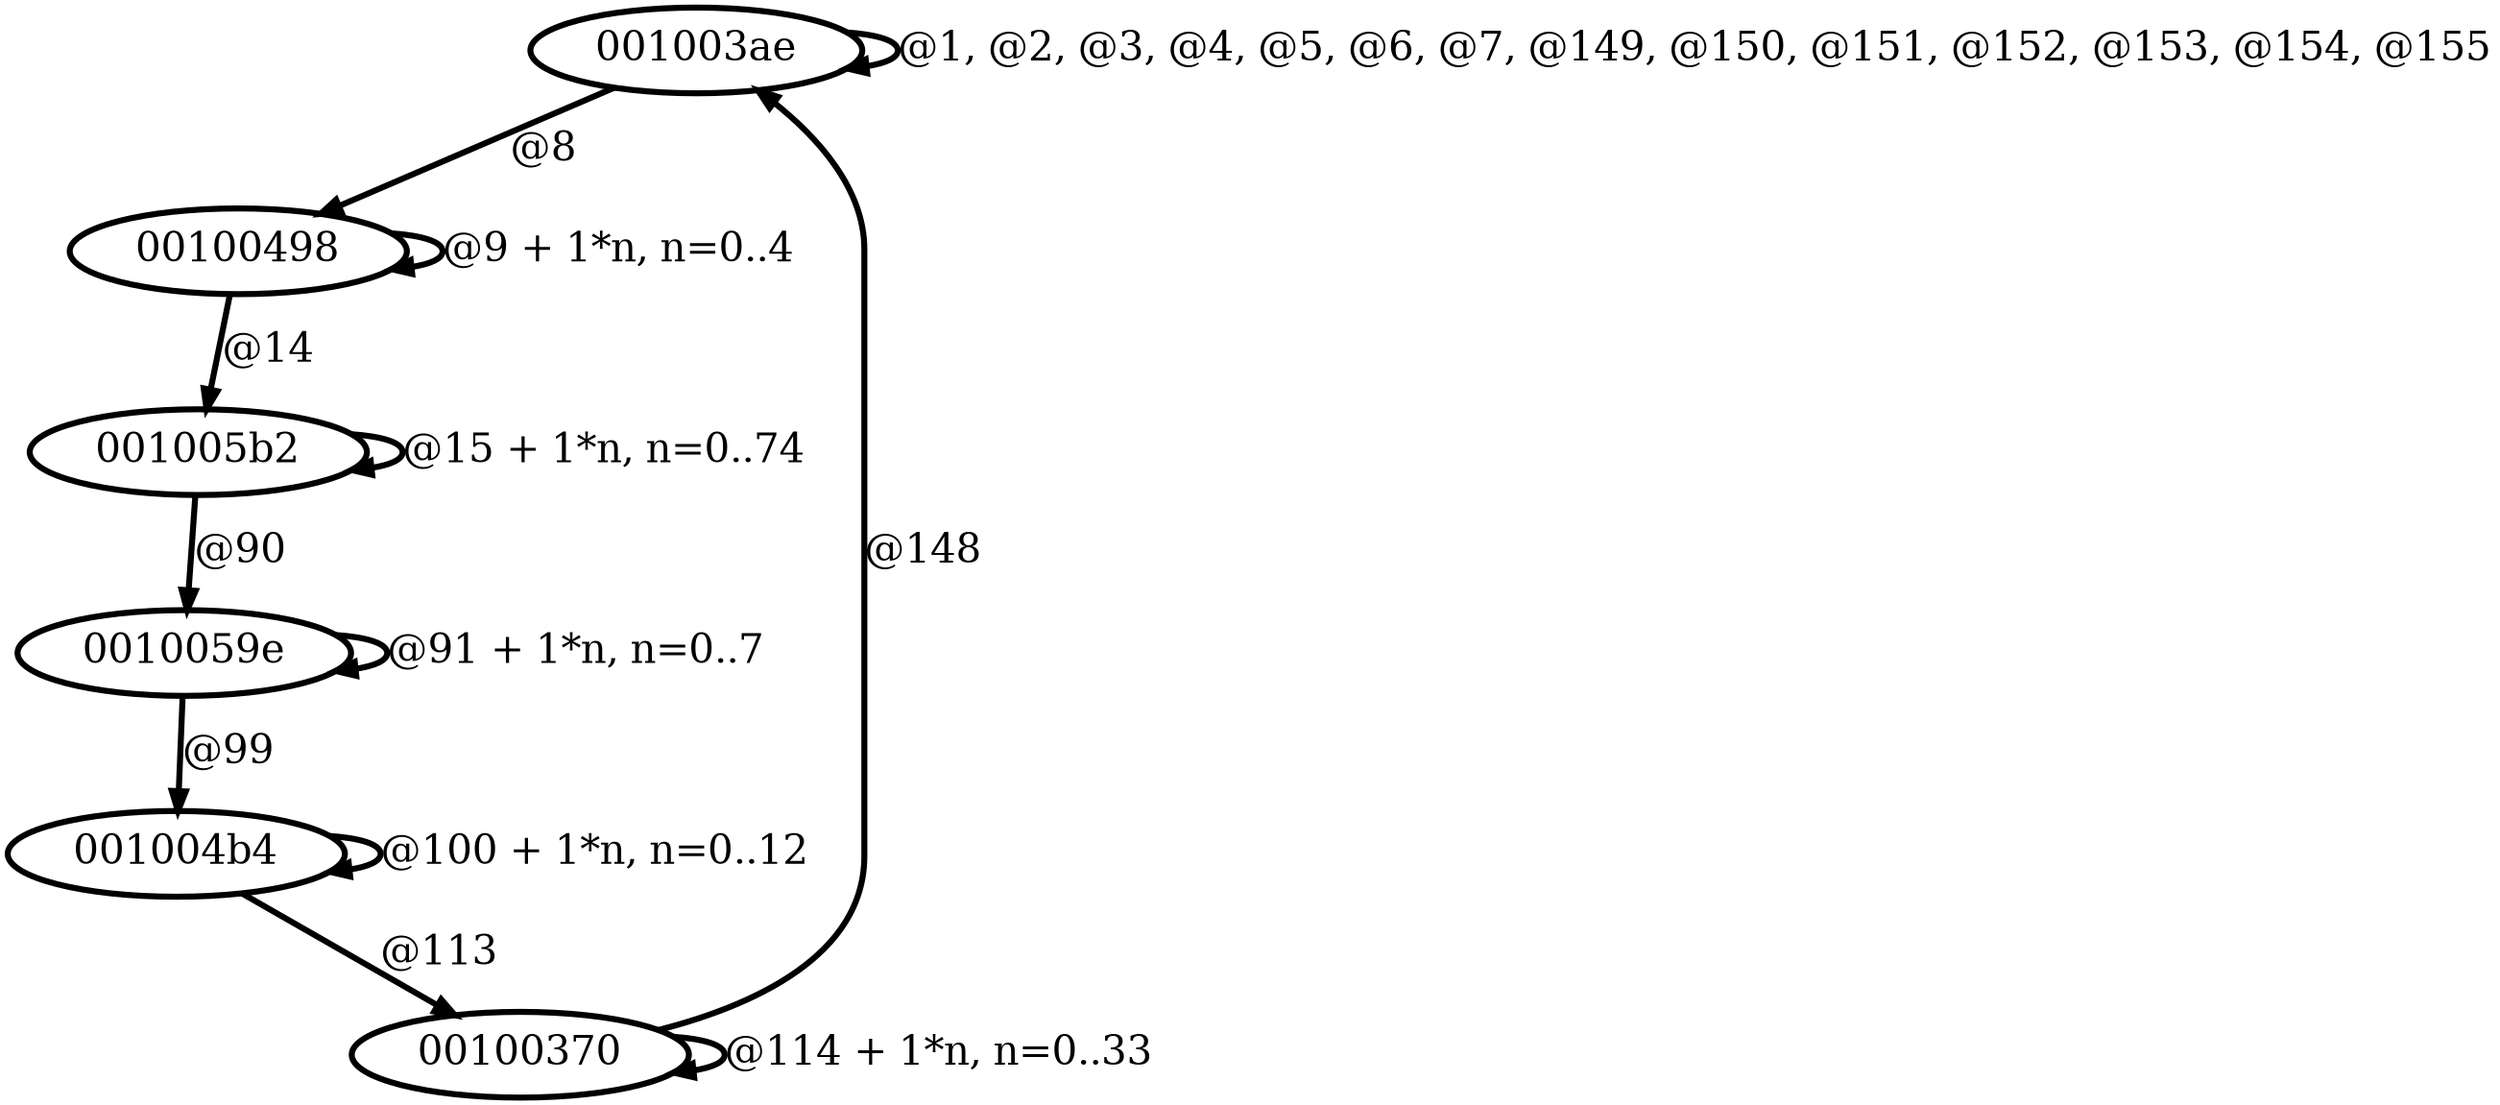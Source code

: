 digraph G {
        node [style=rounded, penwidth=3, fontsize=20, shape=oval];
        "001003ae" -> "001003ae" [label="@1, @2, @3, @4, @5, @6, @7, @149, @150, @151, @152, @153, @154, @155", color=black,arrowsize=1,style=bold,penwidth=3,fontsize=20];
"001003ae" -> "00100498" [label="@8", color=black,arrowsize=1,style=bold,penwidth=3,fontsize=20];
"00100498" -> "00100498" [label="@9 + 1*n, n=0..4", color=black,arrowsize=1,style=bold,penwidth=3,fontsize=20];
"00100498" -> "001005b2" [label="@14", color=black,arrowsize=1,style=bold,penwidth=3,fontsize=20];
"001005b2" -> "001005b2" [label="@15 + 1*n, n=0..74", color=black,arrowsize=1,style=bold,penwidth=3,fontsize=20];
"001005b2" -> "0010059e" [label="@90", color=black,arrowsize=1,style=bold,penwidth=3,fontsize=20];
"0010059e" -> "0010059e" [label="@91 + 1*n, n=0..7", color=black,arrowsize=1,style=bold,penwidth=3,fontsize=20];
"0010059e" -> "001004b4" [label="@99", color=black,arrowsize=1,style=bold,penwidth=3,fontsize=20];
"001004b4" -> "001004b4" [label="@100 + 1*n, n=0..12", color=black,arrowsize=1,style=bold,penwidth=3,fontsize=20];
"001004b4" -> "00100370" [label="@113", color=black,arrowsize=1,style=bold,penwidth=3,fontsize=20];
"00100370" -> "00100370" [label="@114 + 1*n, n=0..33", color=black,arrowsize=1,style=bold,penwidth=3,fontsize=20];
"00100370" -> "001003ae" [label="@148", color=black,arrowsize=1,style=bold,penwidth=3,fontsize=20];
}
